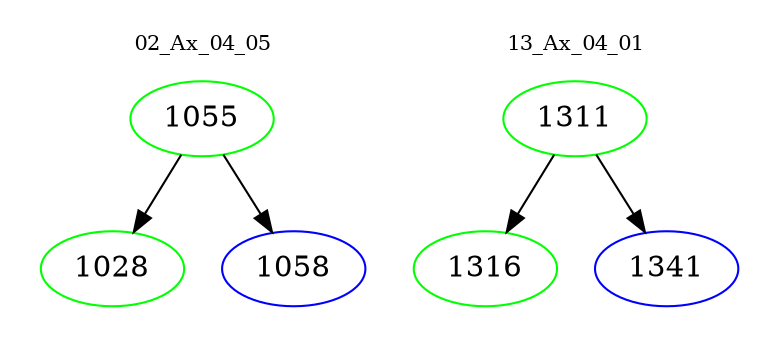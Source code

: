 digraph{
subgraph cluster_0 {
color = white
label = "02_Ax_04_05";
fontsize=10;
T0_1055 [label="1055", color="green"]
T0_1055 -> T0_1028 [color="black"]
T0_1028 [label="1028", color="green"]
T0_1055 -> T0_1058 [color="black"]
T0_1058 [label="1058", color="blue"]
}
subgraph cluster_1 {
color = white
label = "13_Ax_04_01";
fontsize=10;
T1_1311 [label="1311", color="green"]
T1_1311 -> T1_1316 [color="black"]
T1_1316 [label="1316", color="green"]
T1_1311 -> T1_1341 [color="black"]
T1_1341 [label="1341", color="blue"]
}
}
